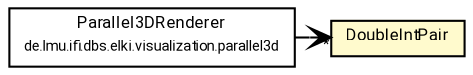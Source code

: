 #!/usr/local/bin/dot
#
# Class diagram 
# Generated by UMLGraph version R5_7_2-60-g0e99a6 (http://www.spinellis.gr/umlgraph/)
#

digraph G {
	graph [fontnames="svg"]
	edge [fontname="Roboto",fontsize=7,labelfontname="Roboto",labelfontsize=7,color="black"];
	node [fontname="Roboto",fontcolor="black",fontsize=8,shape=plaintext,margin=0,width=0,height=0];
	nodesep=0.15;
	ranksep=0.25;
	rankdir=LR;
	// de.lmu.ifi.dbs.elki.visualization.parallel3d.Parallel3DRenderer<O extends de.lmu.ifi.dbs.elki.data.NumberVector>
	c3494129 [label=<<table title="de.lmu.ifi.dbs.elki.visualization.parallel3d.Parallel3DRenderer" border="0" cellborder="1" cellspacing="0" cellpadding="2" href="../../visualization/parallel3d/Parallel3DRenderer.html" target="_parent">
		<tr><td><table border="0" cellspacing="0" cellpadding="1">
		<tr><td align="center" balign="center"> <font face="Roboto">Parallel3DRenderer</font> </td></tr>
		<tr><td align="center" balign="center"> <font face="Roboto" point-size="7.0">de.lmu.ifi.dbs.elki.visualization.parallel3d</font> </td></tr>
		</table></td></tr>
		</table>>, URL="../../visualization/parallel3d/Parallel3DRenderer.html"];
	// de.lmu.ifi.dbs.elki.utilities.pairs.DoubleIntPair
	c3495970 [label=<<table title="de.lmu.ifi.dbs.elki.utilities.pairs.DoubleIntPair" border="0" cellborder="1" cellspacing="0" cellpadding="2" bgcolor="lemonChiffon" href="DoubleIntPair.html" target="_parent">
		<tr><td><table border="0" cellspacing="0" cellpadding="1">
		<tr><td align="center" balign="center"> <font face="Roboto">DoubleIntPair</font> </td></tr>
		</table></td></tr>
		</table>>, URL="DoubleIntPair.html"];
	// de.lmu.ifi.dbs.elki.visualization.parallel3d.Parallel3DRenderer<O extends de.lmu.ifi.dbs.elki.data.NumberVector> navassoc de.lmu.ifi.dbs.elki.utilities.pairs.DoubleIntPair
	c3494129 -> c3495970 [arrowhead=open,weight=1,headlabel="*"];
}

